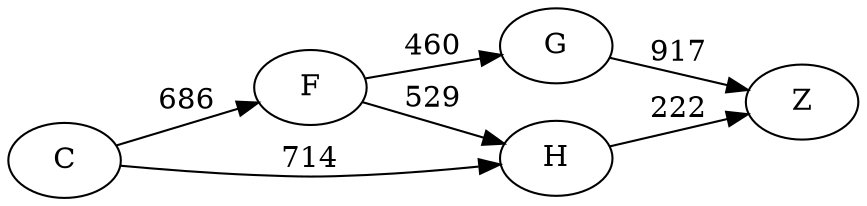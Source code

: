 digraph G {
	rankdir=LR size="8,5"
	C
	F
	C -> F [label=686]
	C
	H
	C -> H [label=714]
	F
	G
	F -> G [label=460]
	F
	H
	F -> H [label=529]
	G
	Z
	G -> Z [label=917]
	H
	Z
	H -> Z [label=222]
}
